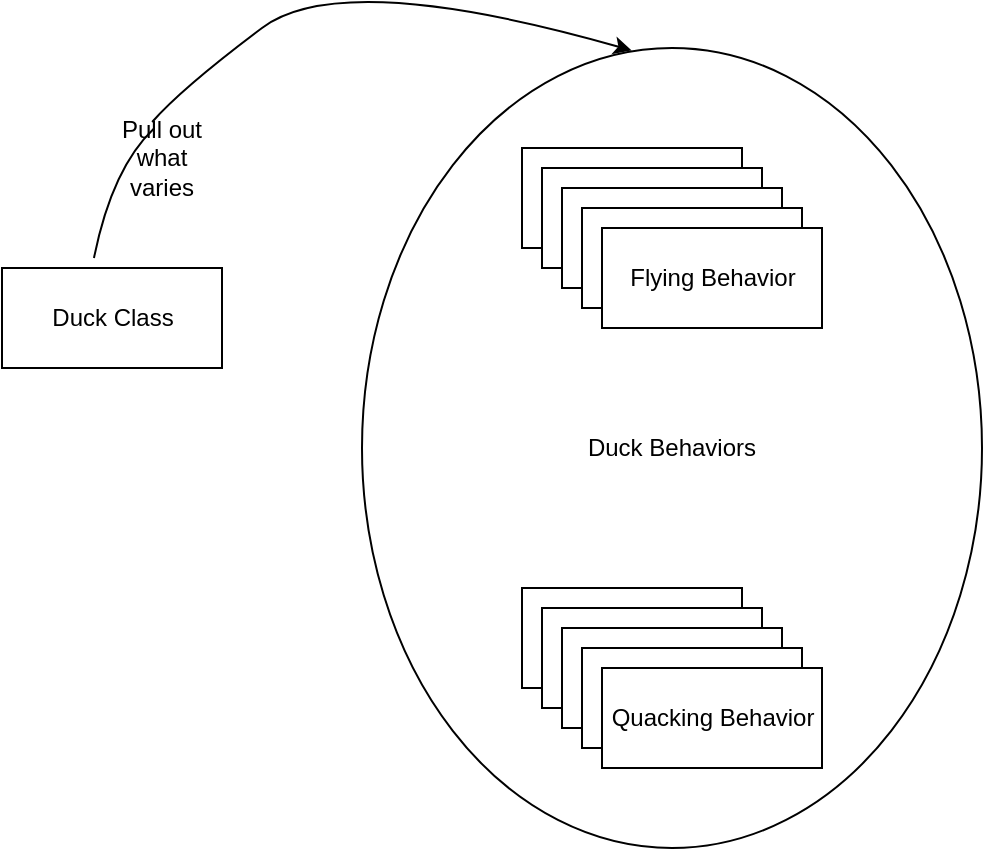 <mxfile>
    <diagram id="Z62USNvD5zNqX3UyL370" name="Page-1">
        <mxGraphModel dx="948" dy="713" grid="1" gridSize="10" guides="1" tooltips="1" connect="1" arrows="1" fold="1" page="1" pageScale="1" pageWidth="850" pageHeight="1100" math="0" shadow="0">
            <root>
                <mxCell id="0"/>
                <mxCell id="1" parent="0"/>
                <mxCell id="13" value="Duck Behaviors" style="ellipse;whiteSpace=wrap;html=1;" vertex="1" parent="1">
                    <mxGeometry x="270" y="60" width="310" height="400" as="geometry"/>
                </mxCell>
                <mxCell id="2" value="Duck Class" style="html=1;" vertex="1" parent="1">
                    <mxGeometry x="90" y="170" width="110" height="50" as="geometry"/>
                </mxCell>
                <mxCell id="3" value="Flying Behavior" style="html=1;" vertex="1" parent="1">
                    <mxGeometry x="350" y="110" width="110" height="50" as="geometry"/>
                </mxCell>
                <mxCell id="4" value="Flying Behavior" style="html=1;" vertex="1" parent="1">
                    <mxGeometry x="360" y="120" width="110" height="50" as="geometry"/>
                </mxCell>
                <mxCell id="5" value="Flying Behavior" style="html=1;" vertex="1" parent="1">
                    <mxGeometry x="370" y="130" width="110" height="50" as="geometry"/>
                </mxCell>
                <mxCell id="6" value="Flying Behavior" style="html=1;" vertex="1" parent="1">
                    <mxGeometry x="380" y="140" width="110" height="50" as="geometry"/>
                </mxCell>
                <mxCell id="7" value="Flying Behavior" style="html=1;" vertex="1" parent="1">
                    <mxGeometry x="390" y="150" width="110" height="50" as="geometry"/>
                </mxCell>
                <mxCell id="8" value="Flying Behavior" style="html=1;" vertex="1" parent="1">
                    <mxGeometry x="350" y="330" width="110" height="50" as="geometry"/>
                </mxCell>
                <mxCell id="9" value="Flying Behavior" style="html=1;" vertex="1" parent="1">
                    <mxGeometry x="360" y="340" width="110" height="50" as="geometry"/>
                </mxCell>
                <mxCell id="10" value="Flying Behavior" style="html=1;" vertex="1" parent="1">
                    <mxGeometry x="370" y="350" width="110" height="50" as="geometry"/>
                </mxCell>
                <mxCell id="11" value="Flying Behavior" style="html=1;" vertex="1" parent="1">
                    <mxGeometry x="380" y="360" width="110" height="50" as="geometry"/>
                </mxCell>
                <mxCell id="12" value="Quacking Behavior" style="html=1;" vertex="1" parent="1">
                    <mxGeometry x="390" y="370" width="110" height="50" as="geometry"/>
                </mxCell>
                <mxCell id="17" value="" style="curved=1;endArrow=classic;html=1;exitX=0.418;exitY=-0.1;exitDx=0;exitDy=0;exitPerimeter=0;entryX=0.435;entryY=0.003;entryDx=0;entryDy=0;entryPerimeter=0;startArrow=none;" edge="1" parent="1" source="18" target="13">
                    <mxGeometry width="50" height="50" relative="1" as="geometry">
                        <mxPoint x="140" y="130" as="sourcePoint"/>
                        <mxPoint x="190" y="80" as="targetPoint"/>
                        <Array as="points">
                            <mxPoint x="180" y="80"/>
                            <mxPoint x="260" y="20"/>
                        </Array>
                    </mxGeometry>
                </mxCell>
                <mxCell id="19" value="" style="curved=1;endArrow=none;html=1;exitX=0.418;exitY=-0.1;exitDx=0;exitDy=0;exitPerimeter=0;entryX=0.435;entryY=0.003;entryDx=0;entryDy=0;entryPerimeter=0;" edge="1" parent="1" source="2" target="18">
                    <mxGeometry width="50" height="50" relative="1" as="geometry">
                        <mxPoint x="135.98" y="165" as="sourcePoint"/>
                        <mxPoint x="404.85" y="61.2" as="targetPoint"/>
                        <Array as="points">
                            <mxPoint x="145" y="120"/>
                        </Array>
                    </mxGeometry>
                </mxCell>
                <mxCell id="18" value="Pull out what varies" style="text;html=1;strokeColor=none;fillColor=none;align=center;verticalAlign=middle;whiteSpace=wrap;rounded=0;" vertex="1" parent="1">
                    <mxGeometry x="140" y="100" width="60" height="30" as="geometry"/>
                </mxCell>
            </root>
        </mxGraphModel>
    </diagram>
</mxfile>